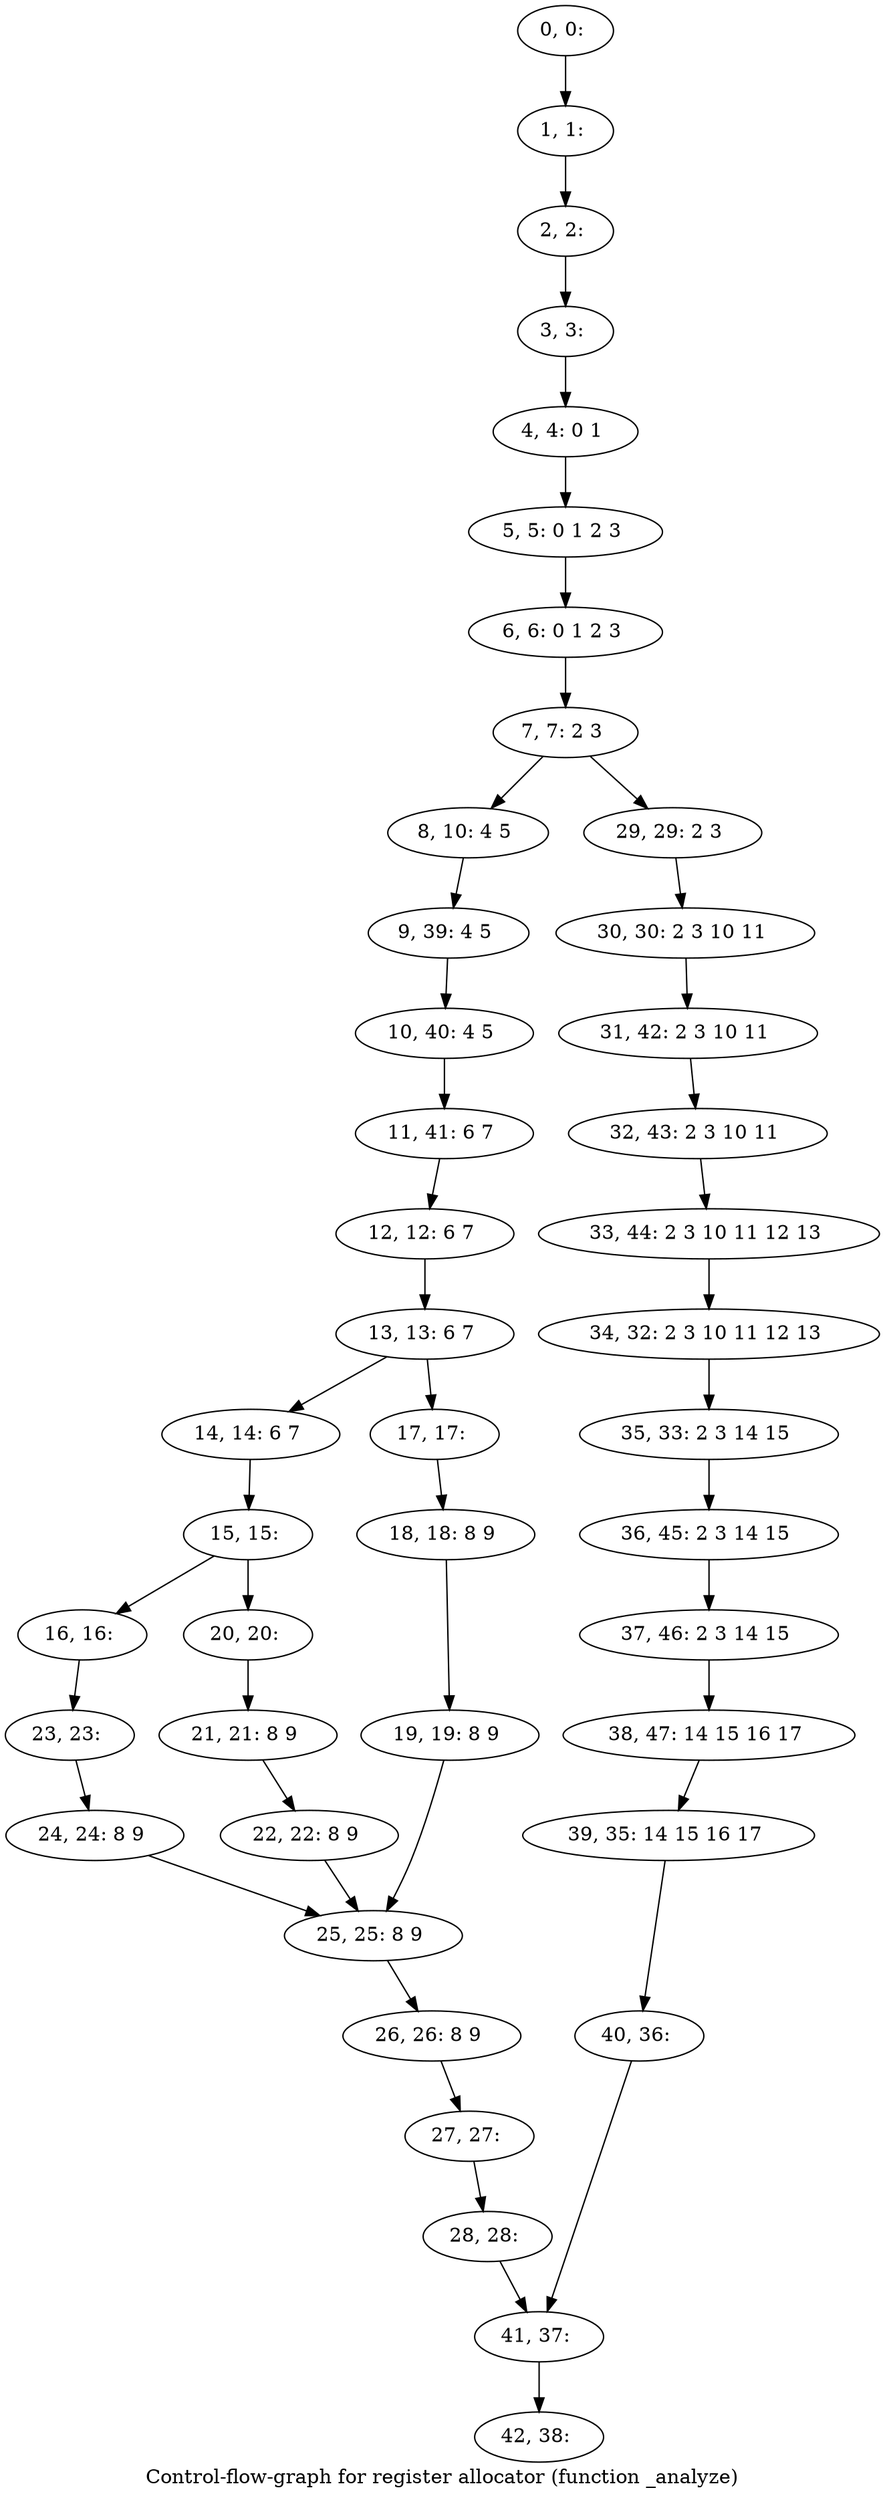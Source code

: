 digraph G {
graph [label="Control-flow-graph for register allocator (function _analyze)"]
0[label="0, 0: "];
1[label="1, 1: "];
2[label="2, 2: "];
3[label="3, 3: "];
4[label="4, 4: 0 1 "];
5[label="5, 5: 0 1 2 3 "];
6[label="6, 6: 0 1 2 3 "];
7[label="7, 7: 2 3 "];
8[label="8, 10: 4 5 "];
9[label="9, 39: 4 5 "];
10[label="10, 40: 4 5 "];
11[label="11, 41: 6 7 "];
12[label="12, 12: 6 7 "];
13[label="13, 13: 6 7 "];
14[label="14, 14: 6 7 "];
15[label="15, 15: "];
16[label="16, 16: "];
17[label="17, 17: "];
18[label="18, 18: 8 9 "];
19[label="19, 19: 8 9 "];
20[label="20, 20: "];
21[label="21, 21: 8 9 "];
22[label="22, 22: 8 9 "];
23[label="23, 23: "];
24[label="24, 24: 8 9 "];
25[label="25, 25: 8 9 "];
26[label="26, 26: 8 9 "];
27[label="27, 27: "];
28[label="28, 28: "];
29[label="29, 29: 2 3 "];
30[label="30, 30: 2 3 10 11 "];
31[label="31, 42: 2 3 10 11 "];
32[label="32, 43: 2 3 10 11 "];
33[label="33, 44: 2 3 10 11 12 13 "];
34[label="34, 32: 2 3 10 11 12 13 "];
35[label="35, 33: 2 3 14 15 "];
36[label="36, 45: 2 3 14 15 "];
37[label="37, 46: 2 3 14 15 "];
38[label="38, 47: 14 15 16 17 "];
39[label="39, 35: 14 15 16 17 "];
40[label="40, 36: "];
41[label="41, 37: "];
42[label="42, 38: "];
0->1 ;
1->2 ;
2->3 ;
3->4 ;
4->5 ;
5->6 ;
6->7 ;
7->8 ;
7->29 ;
8->9 ;
9->10 ;
10->11 ;
11->12 ;
12->13 ;
13->14 ;
13->17 ;
14->15 ;
15->16 ;
15->20 ;
16->23 ;
17->18 ;
18->19 ;
19->25 ;
20->21 ;
21->22 ;
22->25 ;
23->24 ;
24->25 ;
25->26 ;
26->27 ;
27->28 ;
28->41 ;
29->30 ;
30->31 ;
31->32 ;
32->33 ;
33->34 ;
34->35 ;
35->36 ;
36->37 ;
37->38 ;
38->39 ;
39->40 ;
40->41 ;
41->42 ;
}
